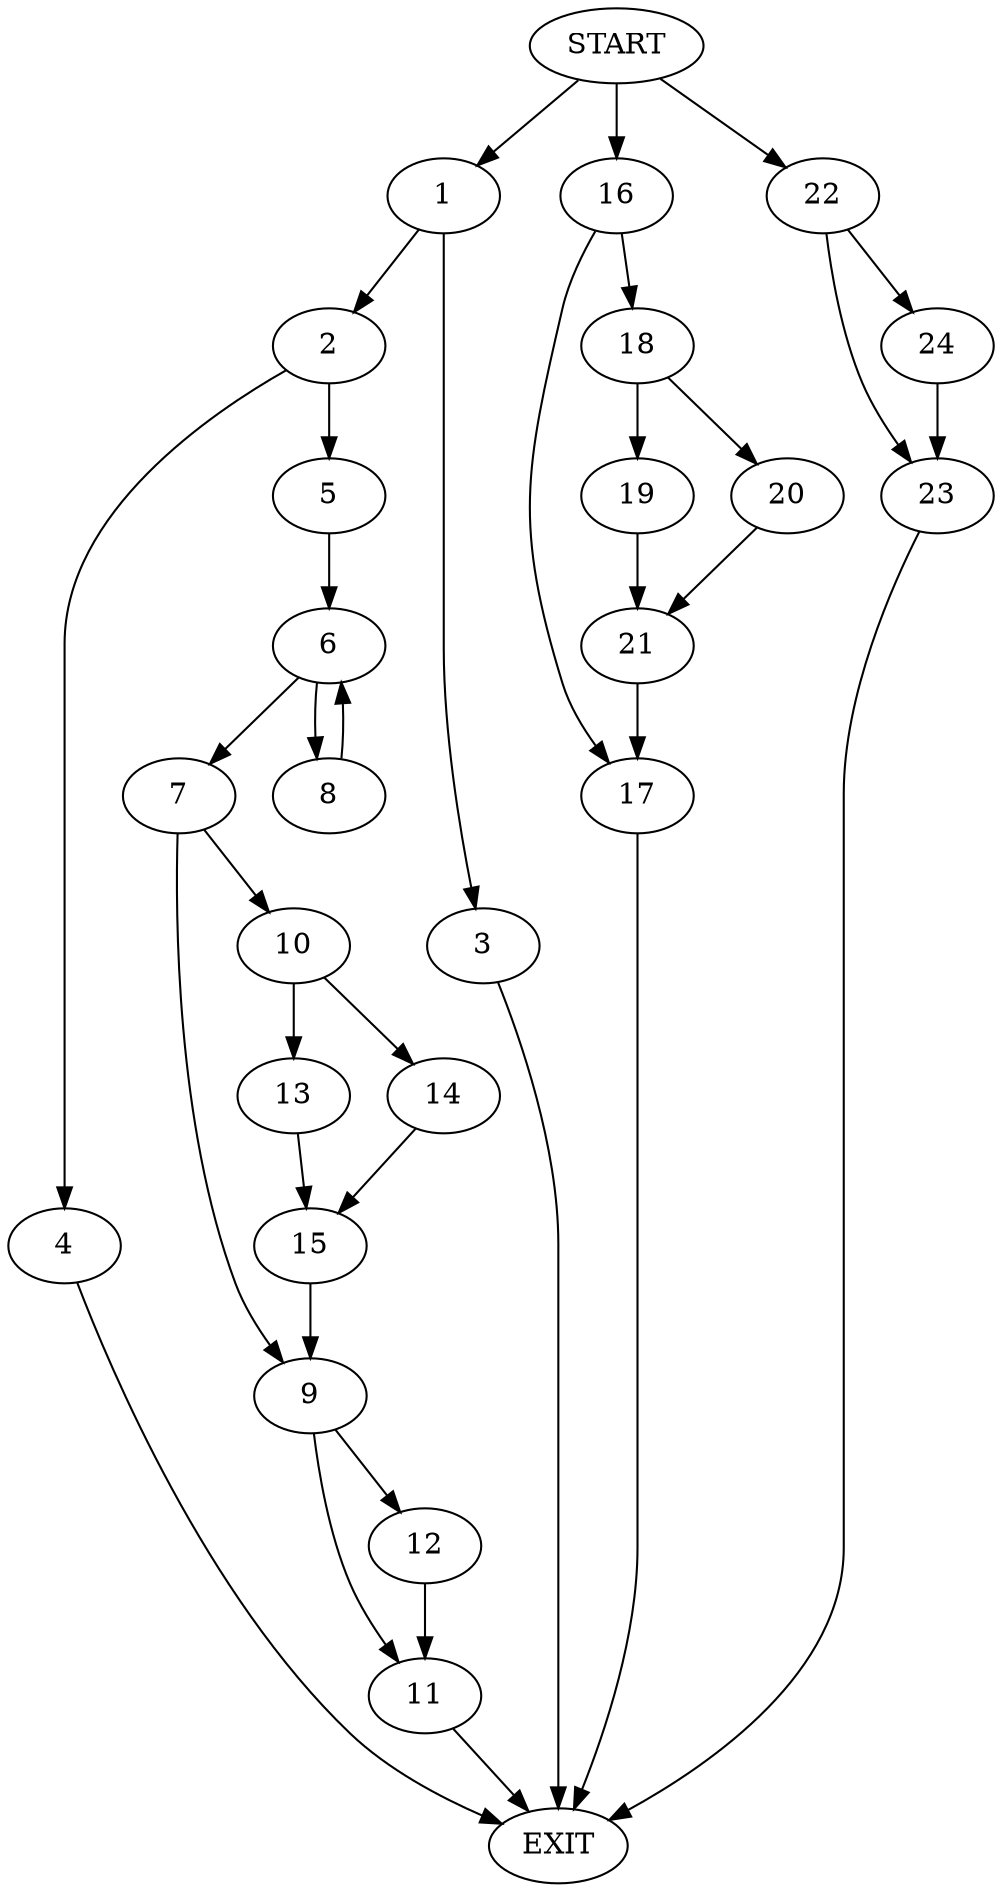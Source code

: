 digraph {
0 [label="START"]
25 [label="EXIT"]
0 -> 1
1 -> 2
1 -> 3
3 -> 25
2 -> 4
2 -> 5
4 -> 25
5 -> 6
6 -> 7
6 -> 8
7 -> 9
7 -> 10
8 -> 6
9 -> 11
9 -> 12
10 -> 13
10 -> 14
13 -> 15
14 -> 15
15 -> 9
12 -> 11
11 -> 25
0 -> 16
16 -> 17
16 -> 18
18 -> 19
18 -> 20
17 -> 25
19 -> 21
20 -> 21
21 -> 17
0 -> 22
22 -> 23
22 -> 24
24 -> 23
23 -> 25
}
